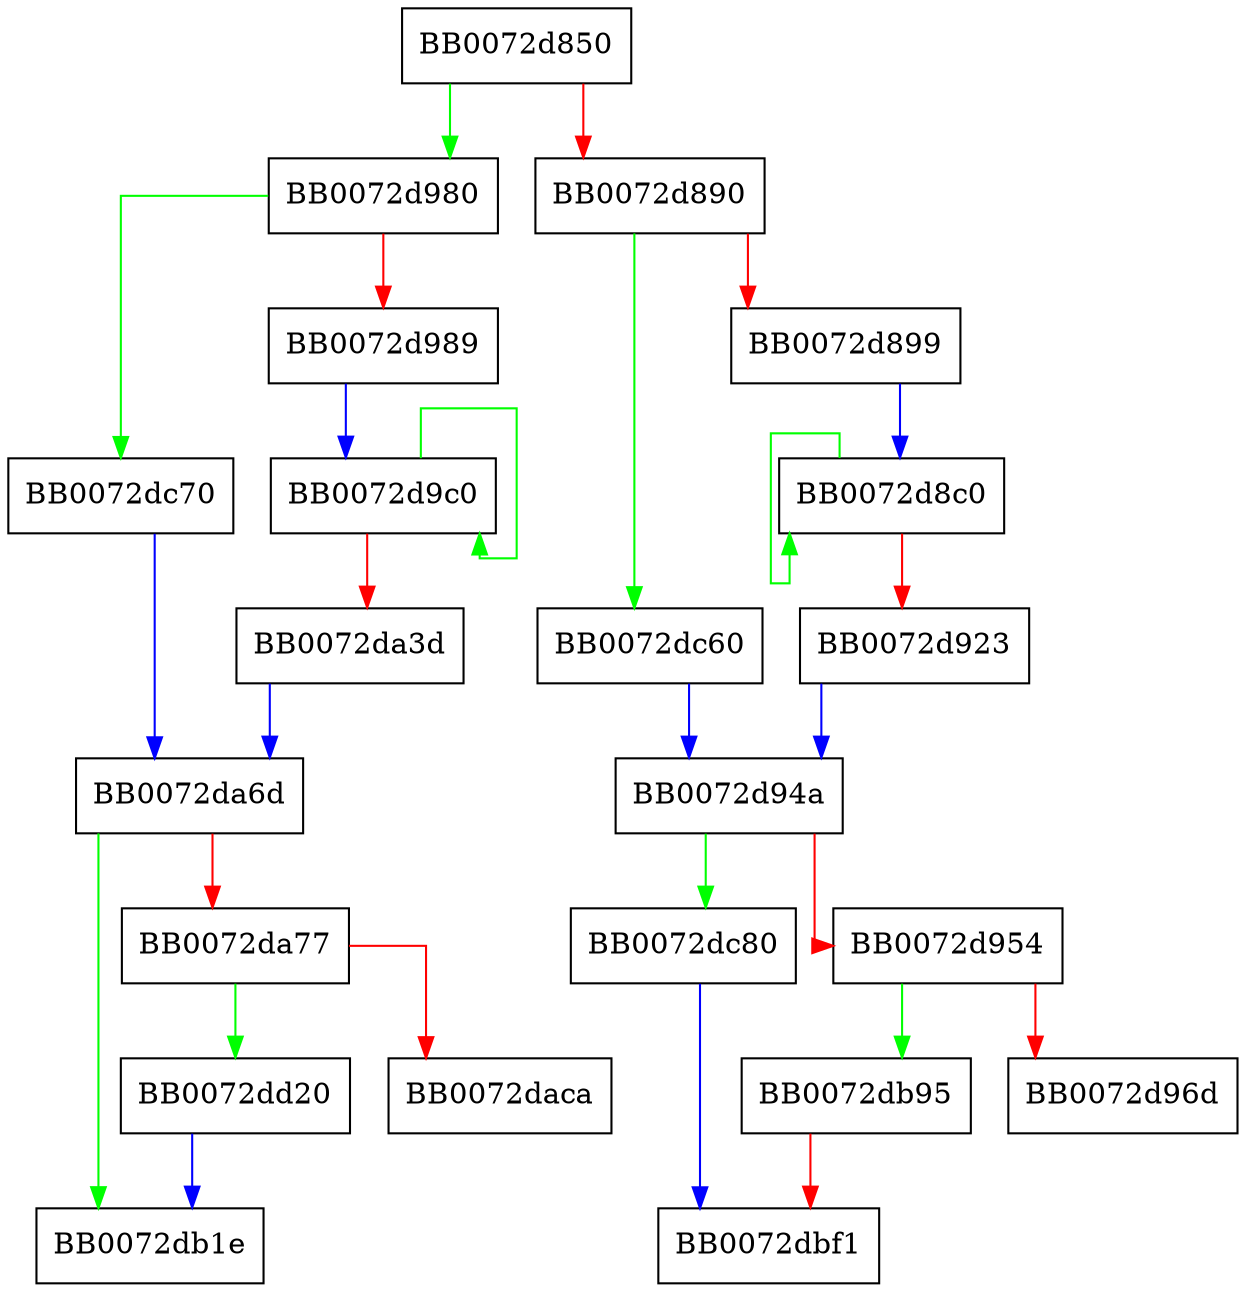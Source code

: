 digraph CAST_cbc_encrypt {
  node [shape="box"];
  graph [splines=ortho];
  BB0072d850 -> BB0072d980 [color="green"];
  BB0072d850 -> BB0072d890 [color="red"];
  BB0072d890 -> BB0072dc60 [color="green"];
  BB0072d890 -> BB0072d899 [color="red"];
  BB0072d899 -> BB0072d8c0 [color="blue"];
  BB0072d8c0 -> BB0072d8c0 [color="green"];
  BB0072d8c0 -> BB0072d923 [color="red"];
  BB0072d923 -> BB0072d94a [color="blue"];
  BB0072d94a -> BB0072dc80 [color="green"];
  BB0072d94a -> BB0072d954 [color="red"];
  BB0072d954 -> BB0072db95 [color="green"];
  BB0072d954 -> BB0072d96d [color="red"];
  BB0072d980 -> BB0072dc70 [color="green"];
  BB0072d980 -> BB0072d989 [color="red"];
  BB0072d989 -> BB0072d9c0 [color="blue"];
  BB0072d9c0 -> BB0072d9c0 [color="green"];
  BB0072d9c0 -> BB0072da3d [color="red"];
  BB0072da3d -> BB0072da6d [color="blue"];
  BB0072da6d -> BB0072db1e [color="green"];
  BB0072da6d -> BB0072da77 [color="red"];
  BB0072da77 -> BB0072dd20 [color="green"];
  BB0072da77 -> BB0072daca [color="red"];
  BB0072db95 -> BB0072dbf1 [color="red"];
  BB0072dc60 -> BB0072d94a [color="blue"];
  BB0072dc70 -> BB0072da6d [color="blue"];
  BB0072dc80 -> BB0072dbf1 [color="blue"];
  BB0072dd20 -> BB0072db1e [color="blue"];
}